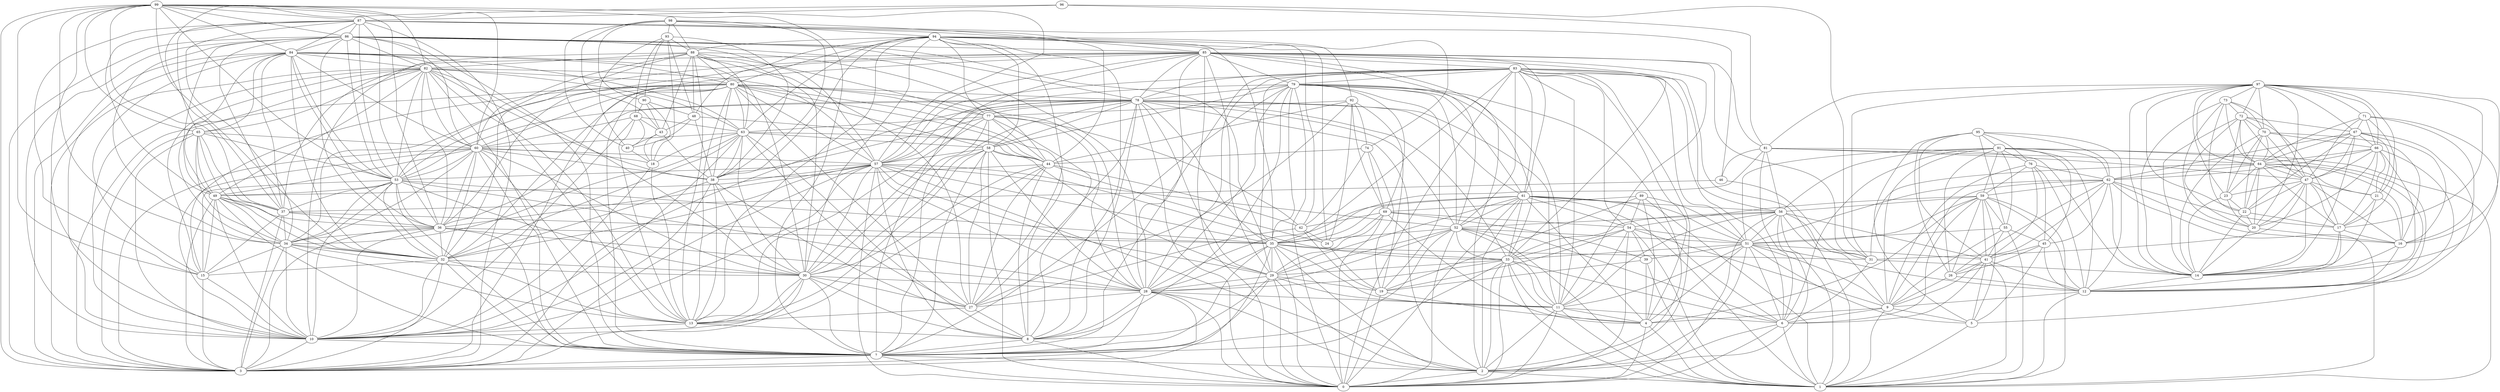 digraph "sensornet-topology" {
label = "";
rankdir="BT";"0"->"2" [arrowhead = "both"] 
"0"->"4" [arrowhead = "both"] 
"0"->"6" [arrowhead = "both"] 
"0"->"7" [arrowhead = "both"] 
"0"->"8" [arrowhead = "both"] 
"0"->"11" [arrowhead = "both"] 
"0"->"19" [arrowhead = "both"] 
"0"->"28" [arrowhead = "both"] 
"0"->"29" [arrowhead = "both"] 
"0"->"33" [arrowhead = "both"] 
"0"->"35" [arrowhead = "both"] 
"0"->"52" [arrowhead = "both"] 
"0"->"54" [arrowhead = "both"] 
"0"->"56" [arrowhead = "both"] 
"0"->"57" [arrowhead = "both"] 
"0"->"58" [arrowhead = "both"] 
"0"->"61" [arrowhead = "both"] 
"0"->"69" [arrowhead = "both"] 
"0"->"78" [arrowhead = "both"] 
"0"->"79" [arrowhead = "both"] 
"0"->"83" [arrowhead = "both"] 
"0"->"85" [arrowhead = "both"] 
"1"->"2" [arrowhead = "both"] 
"1"->"4" [arrowhead = "both"] 
"1"->"5" [arrowhead = "both"] 
"1"->"6" [arrowhead = "both"] 
"1"->"9" [arrowhead = "both"] 
"1"->"11" [arrowhead = "both"] 
"1"->"12" [arrowhead = "both"] 
"1"->"33" [arrowhead = "both"] 
"1"->"39" [arrowhead = "both"] 
"1"->"41" [arrowhead = "both"] 
"1"->"52" [arrowhead = "both"] 
"1"->"54" [arrowhead = "both"] 
"1"->"55" [arrowhead = "both"] 
"1"->"56" [arrowhead = "both"] 
"1"->"59" [arrowhead = "both"] 
"1"->"61" [arrowhead = "both"] 
"1"->"62" [arrowhead = "both"] 
"1"->"83" [arrowhead = "both"] 
"1"->"89" [arrowhead = "both"] 
"1"->"91" [arrowhead = "both"] 
"2"->"6" [arrowhead = "both"] 
"2"->"7" [arrowhead = "both"] 
"2"->"11" [arrowhead = "both"] 
"2"->"28" [arrowhead = "both"] 
"2"->"29" [arrowhead = "both"] 
"2"->"33" [arrowhead = "both"] 
"2"->"35" [arrowhead = "both"] 
"2"->"51" [arrowhead = "both"] 
"2"->"56" [arrowhead = "both"] 
"2"->"57" [arrowhead = "both"] 
"2"->"61" [arrowhead = "both"] 
"2"->"78" [arrowhead = "both"] 
"2"->"79" [arrowhead = "both"] 
"2"->"83" [arrowhead = "both"] 
"2"->"85" [arrowhead = "both"] 
"3"->"7" [arrowhead = "both"] 
"3"->"10" [arrowhead = "both"] 
"3"->"15" [arrowhead = "both"] 
"3"->"28" [arrowhead = "both"] 
"3"->"30" [arrowhead = "both"] 
"3"->"32" [arrowhead = "both"] 
"3"->"34" [arrowhead = "both"] 
"3"->"35" [arrowhead = "both"] 
"3"->"36" [arrowhead = "both"] 
"3"->"37" [arrowhead = "both"] 
"3"->"49" [arrowhead = "both"] 
"3"->"57" [arrowhead = "both"] 
"3"->"60" [arrowhead = "both"] 
"3"->"65" [arrowhead = "both"] 
"3"->"78" [arrowhead = "both"] 
"3"->"80" [arrowhead = "both"] 
"3"->"82" [arrowhead = "both"] 
"3"->"84" [arrowhead = "both"] 
"3"->"85" [arrowhead = "both"] 
"3"->"86" [arrowhead = "both"] 
"3"->"87" [arrowhead = "both"] 
"3"->"99" [arrowhead = "both"] 
"4"->"9" [arrowhead = "both"] 
"4"->"11" [arrowhead = "both"] 
"4"->"19" [arrowhead = "both"] 
"4"->"33" [arrowhead = "both"] 
"4"->"39" [arrowhead = "both"] 
"4"->"51" [arrowhead = "both"] 
"4"->"59" [arrowhead = "both"] 
"4"->"61" [arrowhead = "both"] 
"4"->"69" [arrowhead = "both"] 
"4"->"83" [arrowhead = "both"] 
"4"->"89" [arrowhead = "both"] 
"5"->"9" [arrowhead = "both"] 
"5"->"41" [arrowhead = "both"] 
"5"->"45" [arrowhead = "both"] 
"5"->"51" [arrowhead = "both"] 
"5"->"59" [arrowhead = "both"] 
"5"->"91" [arrowhead = "both"] 
"5"->"95" [arrowhead = "both"] 
"6"->"9" [arrowhead = "both"] 
"6"->"11" [arrowhead = "both"] 
"6"->"31" [arrowhead = "both"] 
"6"->"33" [arrowhead = "both"] 
"6"->"41" [arrowhead = "both"] 
"6"->"51" [arrowhead = "both"] 
"6"->"52" [arrowhead = "both"] 
"6"->"59" [arrowhead = "both"] 
"6"->"61" [arrowhead = "both"] 
"6"->"81" [arrowhead = "both"] 
"6"->"83" [arrowhead = "both"] 
"6"->"91" [arrowhead = "both"] 
"7"->"8" [arrowhead = "both"] 
"7"->"10" [arrowhead = "both"] 
"7"->"28" [arrowhead = "both"] 
"7"->"29" [arrowhead = "both"] 
"7"->"30" [arrowhead = "both"] 
"7"->"32" [arrowhead = "both"] 
"7"->"33" [arrowhead = "both"] 
"7"->"35" [arrowhead = "both"] 
"7"->"36" [arrowhead = "both"] 
"7"->"49" [arrowhead = "both"] 
"7"->"52" [arrowhead = "both"] 
"7"->"53" [arrowhead = "both"] 
"7"->"58" [arrowhead = "both"] 
"7"->"60" [arrowhead = "both"] 
"7"->"78" [arrowhead = "both"] 
"7"->"79" [arrowhead = "both"] 
"7"->"80" [arrowhead = "both"] 
"7"->"82" [arrowhead = "both"] 
"7"->"83" [arrowhead = "both"] 
"7"->"85" [arrowhead = "both"] 
"7"->"86" [arrowhead = "both"] 
"7"->"99" [arrowhead = "both"] 
"8"->"13" [arrowhead = "both"] 
"8"->"27" [arrowhead = "both"] 
"8"->"28" [arrowhead = "both"] 
"8"->"29" [arrowhead = "both"] 
"8"->"30" [arrowhead = "both"] 
"8"->"44" [arrowhead = "both"] 
"8"->"57" [arrowhead = "both"] 
"8"->"63" [arrowhead = "both"] 
"8"->"77" [arrowhead = "both"] 
"8"->"78" [arrowhead = "both"] 
"8"->"79" [arrowhead = "both"] 
"8"->"80" [arrowhead = "both"] 
"8"->"94" [arrowhead = "both"] 
"9"->"12" [arrowhead = "both"] 
"9"->"26" [arrowhead = "both"] 
"9"->"41" [arrowhead = "both"] 
"9"->"51" [arrowhead = "both"] 
"9"->"54" [arrowhead = "both"] 
"9"->"55" [arrowhead = "both"] 
"9"->"56" [arrowhead = "both"] 
"9"->"62" [arrowhead = "both"] 
"9"->"76" [arrowhead = "both"] 
"9"->"91" [arrowhead = "both"] 
"10"->"13" [arrowhead = "both"] 
"10"->"15" [arrowhead = "both"] 
"10"->"18" [arrowhead = "both"] 
"10"->"30" [arrowhead = "both"] 
"10"->"32" [arrowhead = "both"] 
"10"->"34" [arrowhead = "both"] 
"10"->"36" [arrowhead = "both"] 
"10"->"38" [arrowhead = "both"] 
"10"->"49" [arrowhead = "both"] 
"10"->"53" [arrowhead = "both"] 
"10"->"57" [arrowhead = "both"] 
"10"->"63" [arrowhead = "both"] 
"10"->"65" [arrowhead = "both"] 
"10"->"68" [arrowhead = "both"] 
"10"->"80" [arrowhead = "both"] 
"10"->"82" [arrowhead = "both"] 
"10"->"84" [arrowhead = "both"] 
"10"->"86" [arrowhead = "both"] 
"10"->"88" [arrowhead = "both"] 
"10"->"99" [arrowhead = "both"] 
"11"->"28" [arrowhead = "both"] 
"11"->"29" [arrowhead = "both"] 
"11"->"33" [arrowhead = "both"] 
"11"->"35" [arrowhead = "both"] 
"11"->"51" [arrowhead = "both"] 
"11"->"52" [arrowhead = "both"] 
"11"->"54" [arrowhead = "both"] 
"11"->"56" [arrowhead = "both"] 
"11"->"78" [arrowhead = "both"] 
"11"->"79" [arrowhead = "both"] 
"11"->"83" [arrowhead = "both"] 
"11"->"85" [arrowhead = "both"] 
"12"->"14" [arrowhead = "both"] 
"12"->"16" [arrowhead = "both"] 
"12"->"17" [arrowhead = "both"] 
"12"->"26" [arrowhead = "both"] 
"12"->"41" [arrowhead = "both"] 
"12"->"45" [arrowhead = "both"] 
"12"->"51" [arrowhead = "both"] 
"12"->"59" [arrowhead = "both"] 
"12"->"64" [arrowhead = "both"] 
"12"->"66" [arrowhead = "both"] 
"12"->"67" [arrowhead = "both"] 
"12"->"76" [arrowhead = "both"] 
"12"->"91" [arrowhead = "both"] 
"12"->"95" [arrowhead = "both"] 
"13"->"18" [arrowhead = "both"] 
"13"->"27" [arrowhead = "both"] 
"13"->"30" [arrowhead = "both"] 
"13"->"32" [arrowhead = "both"] 
"13"->"34" [arrowhead = "both"] 
"13"->"38" [arrowhead = "both"] 
"13"->"44" [arrowhead = "both"] 
"13"->"58" [arrowhead = "both"] 
"13"->"60" [arrowhead = "both"] 
"13"->"68" [arrowhead = "both"] 
"13"->"77" [arrowhead = "both"] 
"13"->"80" [arrowhead = "both"] 
"13"->"82" [arrowhead = "both"] 
"13"->"84" [arrowhead = "both"] 
"13"->"88" [arrowhead = "both"] 
"13"->"94" [arrowhead = "both"] 
"14"->"16" [arrowhead = "both"] 
"14"->"17" [arrowhead = "both"] 
"14"->"20" [arrowhead = "both"] 
"14"->"21" [arrowhead = "both"] 
"14"->"22" [arrowhead = "both"] 
"14"->"23" [arrowhead = "both"] 
"14"->"31" [arrowhead = "both"] 
"14"->"47" [arrowhead = "both"] 
"14"->"62" [arrowhead = "both"] 
"14"->"66" [arrowhead = "both"] 
"14"->"67" [arrowhead = "both"] 
"14"->"70" [arrowhead = "both"] 
"14"->"71" [arrowhead = "both"] 
"14"->"72" [arrowhead = "both"] 
"14"->"73" [arrowhead = "both"] 
"14"->"81" [arrowhead = "both"] 
"14"->"97" [arrowhead = "both"] 
"15"->"32" [arrowhead = "both"] 
"15"->"34" [arrowhead = "both"] 
"15"->"37" [arrowhead = "both"] 
"15"->"49" [arrowhead = "both"] 
"15"->"53" [arrowhead = "both"] 
"15"->"60" [arrowhead = "both"] 
"15"->"82" [arrowhead = "both"] 
"15"->"84" [arrowhead = "both"] 
"15"->"87" [arrowhead = "both"] 
"15"->"99" [arrowhead = "both"] 
"16"->"17" [arrowhead = "both"] 
"16"->"20" [arrowhead = "both"] 
"16"->"21" [arrowhead = "both"] 
"16"->"47" [arrowhead = "both"] 
"16"->"62" [arrowhead = "both"] 
"16"->"64" [arrowhead = "both"] 
"16"->"67" [arrowhead = "both"] 
"16"->"70" [arrowhead = "both"] 
"16"->"71" [arrowhead = "both"] 
"16"->"97" [arrowhead = "both"] 
"17"->"21" [arrowhead = "both"] 
"17"->"22" [arrowhead = "both"] 
"17"->"47" [arrowhead = "both"] 
"17"->"62" [arrowhead = "both"] 
"17"->"64" [arrowhead = "both"] 
"17"->"66" [arrowhead = "both"] 
"17"->"71" [arrowhead = "both"] 
"17"->"72" [arrowhead = "both"] 
"17"->"97" [arrowhead = "both"] 
"18"->"40" [arrowhead = "both"] 
"18"->"43" [arrowhead = "both"] 
"18"->"60" [arrowhead = "both"] 
"18"->"63" [arrowhead = "both"] 
"18"->"90" [arrowhead = "both"] 
"18"->"93" [arrowhead = "both"] 
"19"->"24" [arrowhead = "both"] 
"19"->"29" [arrowhead = "both"] 
"19"->"39" [arrowhead = "both"] 
"19"->"42" [arrowhead = "both"] 
"19"->"54" [arrowhead = "both"] 
"19"->"74" [arrowhead = "both"] 
"19"->"79" [arrowhead = "both"] 
"19"->"89" [arrowhead = "both"] 
"19"->"92" [arrowhead = "both"] 
"20"->"22" [arrowhead = "both"] 
"20"->"23" [arrowhead = "both"] 
"20"->"47" [arrowhead = "both"] 
"20"->"64" [arrowhead = "both"] 
"20"->"66" [arrowhead = "both"] 
"20"->"72" [arrowhead = "both"] 
"20"->"73" [arrowhead = "both"] 
"20"->"97" [arrowhead = "both"] 
"21"->"47" [arrowhead = "both"] 
"21"->"64" [arrowhead = "both"] 
"21"->"66" [arrowhead = "both"] 
"21"->"67" [arrowhead = "both"] 
"21"->"97" [arrowhead = "both"] 
"22"->"23" [arrowhead = "both"] 
"22"->"47" [arrowhead = "both"] 
"22"->"64" [arrowhead = "both"] 
"22"->"67" [arrowhead = "both"] 
"22"->"70" [arrowhead = "both"] 
"22"->"73" [arrowhead = "both"] 
"22"->"97" [arrowhead = "both"] 
"23"->"47" [arrowhead = "both"] 
"23"->"64" [arrowhead = "both"] 
"23"->"70" [arrowhead = "both"] 
"23"->"72" [arrowhead = "both"] 
"23"->"97" [arrowhead = "both"] 
"24"->"42" [arrowhead = "both"] 
"24"->"44" [arrowhead = "both"] 
"24"->"69" [arrowhead = "both"] 
"24"->"92" [arrowhead = "both"] 
"24"->"94" [arrowhead = "both"] 
"26"->"41" [arrowhead = "both"] 
"26"->"45" [arrowhead = "both"] 
"26"->"59" [arrowhead = "both"] 
"26"->"62" [arrowhead = "both"] 
"26"->"91" [arrowhead = "both"] 
"26"->"95" [arrowhead = "both"] 
"27"->"28" [arrowhead = "both"] 
"27"->"30" [arrowhead = "both"] 
"27"->"38" [arrowhead = "both"] 
"27"->"42" [arrowhead = "both"] 
"27"->"44" [arrowhead = "both"] 
"27"->"58" [arrowhead = "both"] 
"27"->"63" [arrowhead = "both"] 
"27"->"78" [arrowhead = "both"] 
"27"->"80" [arrowhead = "both"] 
"27"->"88" [arrowhead = "both"] 
"27"->"92" [arrowhead = "both"] 
"27"->"94" [arrowhead = "both"] 
"28"->"29" [arrowhead = "both"] 
"28"->"30" [arrowhead = "both"] 
"28"->"33" [arrowhead = "both"] 
"28"->"35" [arrowhead = "both"] 
"28"->"36" [arrowhead = "both"] 
"28"->"52" [arrowhead = "both"] 
"28"->"53" [arrowhead = "both"] 
"28"->"57" [arrowhead = "both"] 
"28"->"58" [arrowhead = "both"] 
"28"->"61" [arrowhead = "both"] 
"28"->"77" [arrowhead = "both"] 
"28"->"79" [arrowhead = "both"] 
"28"->"80" [arrowhead = "both"] 
"28"->"83" [arrowhead = "both"] 
"28"->"85" [arrowhead = "both"] 
"28"->"86" [arrowhead = "both"] 
"29"->"33" [arrowhead = "both"] 
"29"->"35" [arrowhead = "both"] 
"29"->"52" [arrowhead = "both"] 
"29"->"57" [arrowhead = "both"] 
"29"->"58" [arrowhead = "both"] 
"29"->"61" [arrowhead = "both"] 
"29"->"69" [arrowhead = "both"] 
"29"->"78" [arrowhead = "both"] 
"29"->"83" [arrowhead = "both"] 
"29"->"85" [arrowhead = "both"] 
"30"->"32" [arrowhead = "both"] 
"30"->"34" [arrowhead = "both"] 
"30"->"38" [arrowhead = "both"] 
"30"->"44" [arrowhead = "both"] 
"30"->"53" [arrowhead = "both"] 
"30"->"57" [arrowhead = "both"] 
"30"->"58" [arrowhead = "both"] 
"30"->"60" [arrowhead = "both"] 
"30"->"63" [arrowhead = "both"] 
"30"->"77" [arrowhead = "both"] 
"30"->"78" [arrowhead = "both"] 
"30"->"82" [arrowhead = "both"] 
"30"->"84" [arrowhead = "both"] 
"30"->"88" [arrowhead = "both"] 
"30"->"94" [arrowhead = "both"] 
"31"->"35" [arrowhead = "both"] 
"31"->"46" [arrowhead = "both"] 
"31"->"47" [arrowhead = "both"] 
"31"->"56" [arrowhead = "both"] 
"31"->"64" [arrowhead = "both"] 
"31"->"85" [arrowhead = "both"] 
"31"->"96" [arrowhead = "both"] 
"31"->"97" [arrowhead = "both"] 
"32"->"34" [arrowhead = "both"] 
"32"->"36" [arrowhead = "both"] 
"32"->"38" [arrowhead = "both"] 
"32"->"49" [arrowhead = "both"] 
"32"->"53" [arrowhead = "both"] 
"32"->"57" [arrowhead = "both"] 
"32"->"60" [arrowhead = "both"] 
"32"->"63" [arrowhead = "both"] 
"32"->"65" [arrowhead = "both"] 
"32"->"80" [arrowhead = "both"] 
"32"->"84" [arrowhead = "both"] 
"32"->"86" [arrowhead = "both"] 
"32"->"88" [arrowhead = "both"] 
"32"->"99" [arrowhead = "both"] 
"33"->"35" [arrowhead = "both"] 
"33"->"51" [arrowhead = "both"] 
"33"->"52" [arrowhead = "both"] 
"33"->"54" [arrowhead = "both"] 
"33"->"56" [arrowhead = "both"] 
"33"->"57" [arrowhead = "both"] 
"33"->"61" [arrowhead = "both"] 
"33"->"78" [arrowhead = "both"] 
"33"->"79" [arrowhead = "both"] 
"33"->"85" [arrowhead = "both"] 
"34"->"36" [arrowhead = "both"] 
"34"->"37" [arrowhead = "both"] 
"34"->"49" [arrowhead = "both"] 
"34"->"53" [arrowhead = "both"] 
"34"->"60" [arrowhead = "both"] 
"34"->"63" [arrowhead = "both"] 
"34"->"65" [arrowhead = "both"] 
"34"->"80" [arrowhead = "both"] 
"34"->"82" [arrowhead = "both"] 
"34"->"86" [arrowhead = "both"] 
"34"->"87" [arrowhead = "both"] 
"34"->"99" [arrowhead = "both"] 
"35"->"36" [arrowhead = "both"] 
"35"->"37" [arrowhead = "both"] 
"35"->"52" [arrowhead = "both"] 
"35"->"53" [arrowhead = "both"] 
"35"->"57" [arrowhead = "both"] 
"35"->"61" [arrowhead = "both"] 
"35"->"78" [arrowhead = "both"] 
"35"->"79" [arrowhead = "both"] 
"35"->"81" [arrowhead = "both"] 
"35"->"83" [arrowhead = "both"] 
"35"->"86" [arrowhead = "both"] 
"35"->"87" [arrowhead = "both"] 
"36"->"37" [arrowhead = "both"] 
"36"->"49" [arrowhead = "both"] 
"36"->"53" [arrowhead = "both"] 
"36"->"57" [arrowhead = "both"] 
"36"->"60" [arrowhead = "both"] 
"36"->"78" [arrowhead = "both"] 
"36"->"82" [arrowhead = "both"] 
"36"->"84" [arrowhead = "both"] 
"36"->"85" [arrowhead = "both"] 
"36"->"87" [arrowhead = "both"] 
"36"->"99" [arrowhead = "both"] 
"37"->"46" [arrowhead = "both"] 
"37"->"49" [arrowhead = "both"] 
"37"->"53" [arrowhead = "both"] 
"37"->"65" [arrowhead = "both"] 
"37"->"84" [arrowhead = "both"] 
"37"->"85" [arrowhead = "both"] 
"37"->"86" [arrowhead = "both"] 
"37"->"96" [arrowhead = "both"] 
"37"->"99" [arrowhead = "both"] 
"38"->"43" [arrowhead = "both"] 
"38"->"44" [arrowhead = "both"] 
"38"->"48" [arrowhead = "both"] 
"38"->"60" [arrowhead = "both"] 
"38"->"63" [arrowhead = "both"] 
"38"->"77" [arrowhead = "both"] 
"38"->"80" [arrowhead = "both"] 
"38"->"82" [arrowhead = "both"] 
"38"->"93" [arrowhead = "both"] 
"38"->"94" [arrowhead = "both"] 
"38"->"98" [arrowhead = "both"] 
"39"->"51" [arrowhead = "both"] 
"39"->"54" [arrowhead = "both"] 
"39"->"69" [arrowhead = "both"] 
"40"->"43" [arrowhead = "both"] 
"40"->"48" [arrowhead = "both"] 
"40"->"68" [arrowhead = "both"] 
"40"->"93" [arrowhead = "both"] 
"40"->"98" [arrowhead = "both"] 
"41"->"45" [arrowhead = "both"] 
"41"->"51" [arrowhead = "both"] 
"41"->"55" [arrowhead = "both"] 
"41"->"56" [arrowhead = "both"] 
"41"->"59" [arrowhead = "both"] 
"41"->"62" [arrowhead = "both"] 
"41"->"76" [arrowhead = "both"] 
"41"->"95" [arrowhead = "both"] 
"42"->"44" [arrowhead = "both"] 
"42"->"69" [arrowhead = "both"] 
"42"->"74" [arrowhead = "both"] 
"42"->"77" [arrowhead = "both"] 
"42"->"94" [arrowhead = "both"] 
"43"->"48" [arrowhead = "both"] 
"43"->"68" [arrowhead = "both"] 
"43"->"88" [arrowhead = "both"] 
"43"->"90" [arrowhead = "both"] 
"43"->"98" [arrowhead = "both"] 
"44"->"48" [arrowhead = "both"] 
"44"->"58" [arrowhead = "both"] 
"44"->"63" [arrowhead = "both"] 
"44"->"74" [arrowhead = "both"] 
"44"->"77" [arrowhead = "both"] 
"44"->"80" [arrowhead = "both"] 
"44"->"88" [arrowhead = "both"] 
"44"->"92" [arrowhead = "both"] 
"44"->"98" [arrowhead = "both"] 
"45"->"55" [arrowhead = "both"] 
"45"->"62" [arrowhead = "both"] 
"45"->"76" [arrowhead = "both"] 
"45"->"91" [arrowhead = "both"] 
"46"->"81" [arrowhead = "both"] 
"46"->"87" [arrowhead = "both"] 
"47"->"64" [arrowhead = "both"] 
"47"->"66" [arrowhead = "both"] 
"47"->"67" [arrowhead = "both"] 
"47"->"70" [arrowhead = "both"] 
"47"->"71" [arrowhead = "both"] 
"47"->"72" [arrowhead = "both"] 
"47"->"73" [arrowhead = "both"] 
"47"->"81" [arrowhead = "both"] 
"48"->"88" [arrowhead = "both"] 
"48"->"90" [arrowhead = "both"] 
"48"->"93" [arrowhead = "both"] 
"48"->"94" [arrowhead = "both"] 
"49"->"53" [arrowhead = "both"] 
"49"->"57" [arrowhead = "both"] 
"49"->"60" [arrowhead = "both"] 
"49"->"65" [arrowhead = "both"] 
"49"->"82" [arrowhead = "both"] 
"49"->"84" [arrowhead = "both"] 
"49"->"86" [arrowhead = "both"] 
"49"->"87" [arrowhead = "both"] 
"51"->"52" [arrowhead = "both"] 
"51"->"54" [arrowhead = "both"] 
"51"->"55" [arrowhead = "both"] 
"51"->"56" [arrowhead = "both"] 
"51"->"59" [arrowhead = "both"] 
"51"->"61" [arrowhead = "both"] 
"51"->"62" [arrowhead = "both"] 
"51"->"83" [arrowhead = "both"] 
"51"->"89" [arrowhead = "both"] 
"51"->"91" [arrowhead = "both"] 
"52"->"56" [arrowhead = "both"] 
"52"->"57" [arrowhead = "both"] 
"52"->"61" [arrowhead = "both"] 
"52"->"78" [arrowhead = "both"] 
"52"->"79" [arrowhead = "both"] 
"52"->"83" [arrowhead = "both"] 
"52"->"85" [arrowhead = "both"] 
"53"->"57" [arrowhead = "both"] 
"53"->"60" [arrowhead = "both"] 
"53"->"65" [arrowhead = "both"] 
"53"->"78" [arrowhead = "both"] 
"53"->"80" [arrowhead = "both"] 
"53"->"82" [arrowhead = "both"] 
"53"->"84" [arrowhead = "both"] 
"53"->"85" [arrowhead = "both"] 
"53"->"86" [arrowhead = "both"] 
"53"->"87" [arrowhead = "both"] 
"53"->"99" [arrowhead = "both"] 
"54"->"59" [arrowhead = "both"] 
"54"->"61" [arrowhead = "both"] 
"54"->"69" [arrowhead = "both"] 
"54"->"83" [arrowhead = "both"] 
"54"->"89" [arrowhead = "both"] 
"55"->"59" [arrowhead = "both"] 
"55"->"91" [arrowhead = "both"] 
"55"->"95" [arrowhead = "both"] 
"56"->"59" [arrowhead = "both"] 
"56"->"61" [arrowhead = "both"] 
"56"->"81" [arrowhead = "both"] 
"56"->"83" [arrowhead = "both"] 
"56"->"91" [arrowhead = "both"] 
"57"->"58" [arrowhead = "both"] 
"57"->"60" [arrowhead = "both"] 
"57"->"78" [arrowhead = "both"] 
"57"->"79" [arrowhead = "both"] 
"57"->"80" [arrowhead = "both"] 
"57"->"82" [arrowhead = "both"] 
"57"->"83" [arrowhead = "both"] 
"57"->"85" [arrowhead = "both"] 
"57"->"86" [arrowhead = "both"] 
"57"->"99" [arrowhead = "both"] 
"58"->"63" [arrowhead = "both"] 
"58"->"77" [arrowhead = "both"] 
"58"->"78" [arrowhead = "both"] 
"58"->"79" [arrowhead = "both"] 
"58"->"80" [arrowhead = "both"] 
"58"->"94" [arrowhead = "both"] 
"59"->"62" [arrowhead = "both"] 
"59"->"76" [arrowhead = "both"] 
"59"->"91" [arrowhead = "both"] 
"60"->"63" [arrowhead = "both"] 
"60"->"65" [arrowhead = "both"] 
"60"->"68" [arrowhead = "both"] 
"60"->"80" [arrowhead = "both"] 
"60"->"82" [arrowhead = "both"] 
"60"->"84" [arrowhead = "both"] 
"60"->"86" [arrowhead = "both"] 
"60"->"88" [arrowhead = "both"] 
"60"->"99" [arrowhead = "both"] 
"61"->"78" [arrowhead = "both"] 
"61"->"79" [arrowhead = "both"] 
"61"->"83" [arrowhead = "both"] 
"61"->"85" [arrowhead = "both"] 
"62"->"64" [arrowhead = "both"] 
"62"->"66" [arrowhead = "both"] 
"62"->"67" [arrowhead = "both"] 
"62"->"76" [arrowhead = "both"] 
"62"->"91" [arrowhead = "both"] 
"62"->"95" [arrowhead = "both"] 
"63"->"68" [arrowhead = "both"] 
"63"->"77" [arrowhead = "both"] 
"63"->"80" [arrowhead = "both"] 
"63"->"82" [arrowhead = "both"] 
"63"->"84" [arrowhead = "both"] 
"63"->"88" [arrowhead = "both"] 
"63"->"94" [arrowhead = "both"] 
"64"->"66" [arrowhead = "both"] 
"64"->"67" [arrowhead = "both"] 
"64"->"70" [arrowhead = "both"] 
"64"->"71" [arrowhead = "both"] 
"64"->"72" [arrowhead = "both"] 
"64"->"73" [arrowhead = "both"] 
"64"->"81" [arrowhead = "both"] 
"64"->"97" [arrowhead = "both"] 
"65"->"82" [arrowhead = "both"] 
"65"->"84" [arrowhead = "both"] 
"65"->"87" [arrowhead = "both"] 
"65"->"99" [arrowhead = "both"] 
"66"->"67" [arrowhead = "both"] 
"66"->"70" [arrowhead = "both"] 
"66"->"71" [arrowhead = "both"] 
"66"->"97" [arrowhead = "both"] 
"67"->"71" [arrowhead = "both"] 
"67"->"72" [arrowhead = "both"] 
"67"->"97" [arrowhead = "both"] 
"68"->"90" [arrowhead = "both"] 
"68"->"93" [arrowhead = "both"] 
"69"->"74" [arrowhead = "both"] 
"69"->"79" [arrowhead = "both"] 
"69"->"89" [arrowhead = "both"] 
"69"->"92" [arrowhead = "both"] 
"70"->"72" [arrowhead = "both"] 
"70"->"73" [arrowhead = "both"] 
"70"->"97" [arrowhead = "both"] 
"71"->"97" [arrowhead = "both"] 
"72"->"73" [arrowhead = "both"] 
"72"->"97" [arrowhead = "both"] 
"73"->"97" [arrowhead = "both"] 
"74"->"92" [arrowhead = "both"] 
"74"->"94" [arrowhead = "both"] 
"76"->"91" [arrowhead = "both"] 
"76"->"95" [arrowhead = "both"] 
"77"->"78" [arrowhead = "both"] 
"77"->"80" [arrowhead = "both"] 
"77"->"88" [arrowhead = "both"] 
"77"->"92" [arrowhead = "both"] 
"77"->"94" [arrowhead = "both"] 
"78"->"79" [arrowhead = "both"] 
"78"->"80" [arrowhead = "both"] 
"78"->"83" [arrowhead = "both"] 
"78"->"85" [arrowhead = "both"] 
"78"->"86" [arrowhead = "both"] 
"79"->"83" [arrowhead = "both"] 
"79"->"85" [arrowhead = "both"] 
"80"->"82" [arrowhead = "both"] 
"80"->"84" [arrowhead = "both"] 
"80"->"88" [arrowhead = "both"] 
"80"->"94" [arrowhead = "both"] 
"81"->"85" [arrowhead = "both"] 
"81"->"96" [arrowhead = "both"] 
"81"->"97" [arrowhead = "both"] 
"82"->"84" [arrowhead = "both"] 
"82"->"86" [arrowhead = "both"] 
"82"->"88" [arrowhead = "both"] 
"82"->"99" [arrowhead = "both"] 
"83"->"85" [arrowhead = "both"] 
"84"->"86" [arrowhead = "both"] 
"84"->"87" [arrowhead = "both"] 
"84"->"99" [arrowhead = "both"] 
"85"->"86" [arrowhead = "both"] 
"85"->"87" [arrowhead = "both"] 
"86"->"87" [arrowhead = "both"] 
"86"->"99" [arrowhead = "both"] 
"87"->"96" [arrowhead = "both"] 
"87"->"99" [arrowhead = "both"] 
"88"->"93" [arrowhead = "both"] 
"88"->"94" [arrowhead = "both"] 
"88"->"98" [arrowhead = "both"] 
"90"->"93" [arrowhead = "both"] 
"90"->"98" [arrowhead = "both"] 
"91"->"95" [arrowhead = "both"] 
"92"->"94" [arrowhead = "both"] 
"93"->"98" [arrowhead = "both"] 
"94"->"98" [arrowhead = "both"] 
}